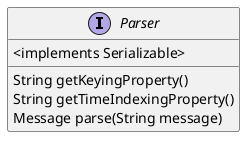 @startuml
interface Parser  {
    <implements Serializable>
  String getKeyingProperty()
  String getTimeIndexingProperty()
  Message parse(String message)
}
@enduml
